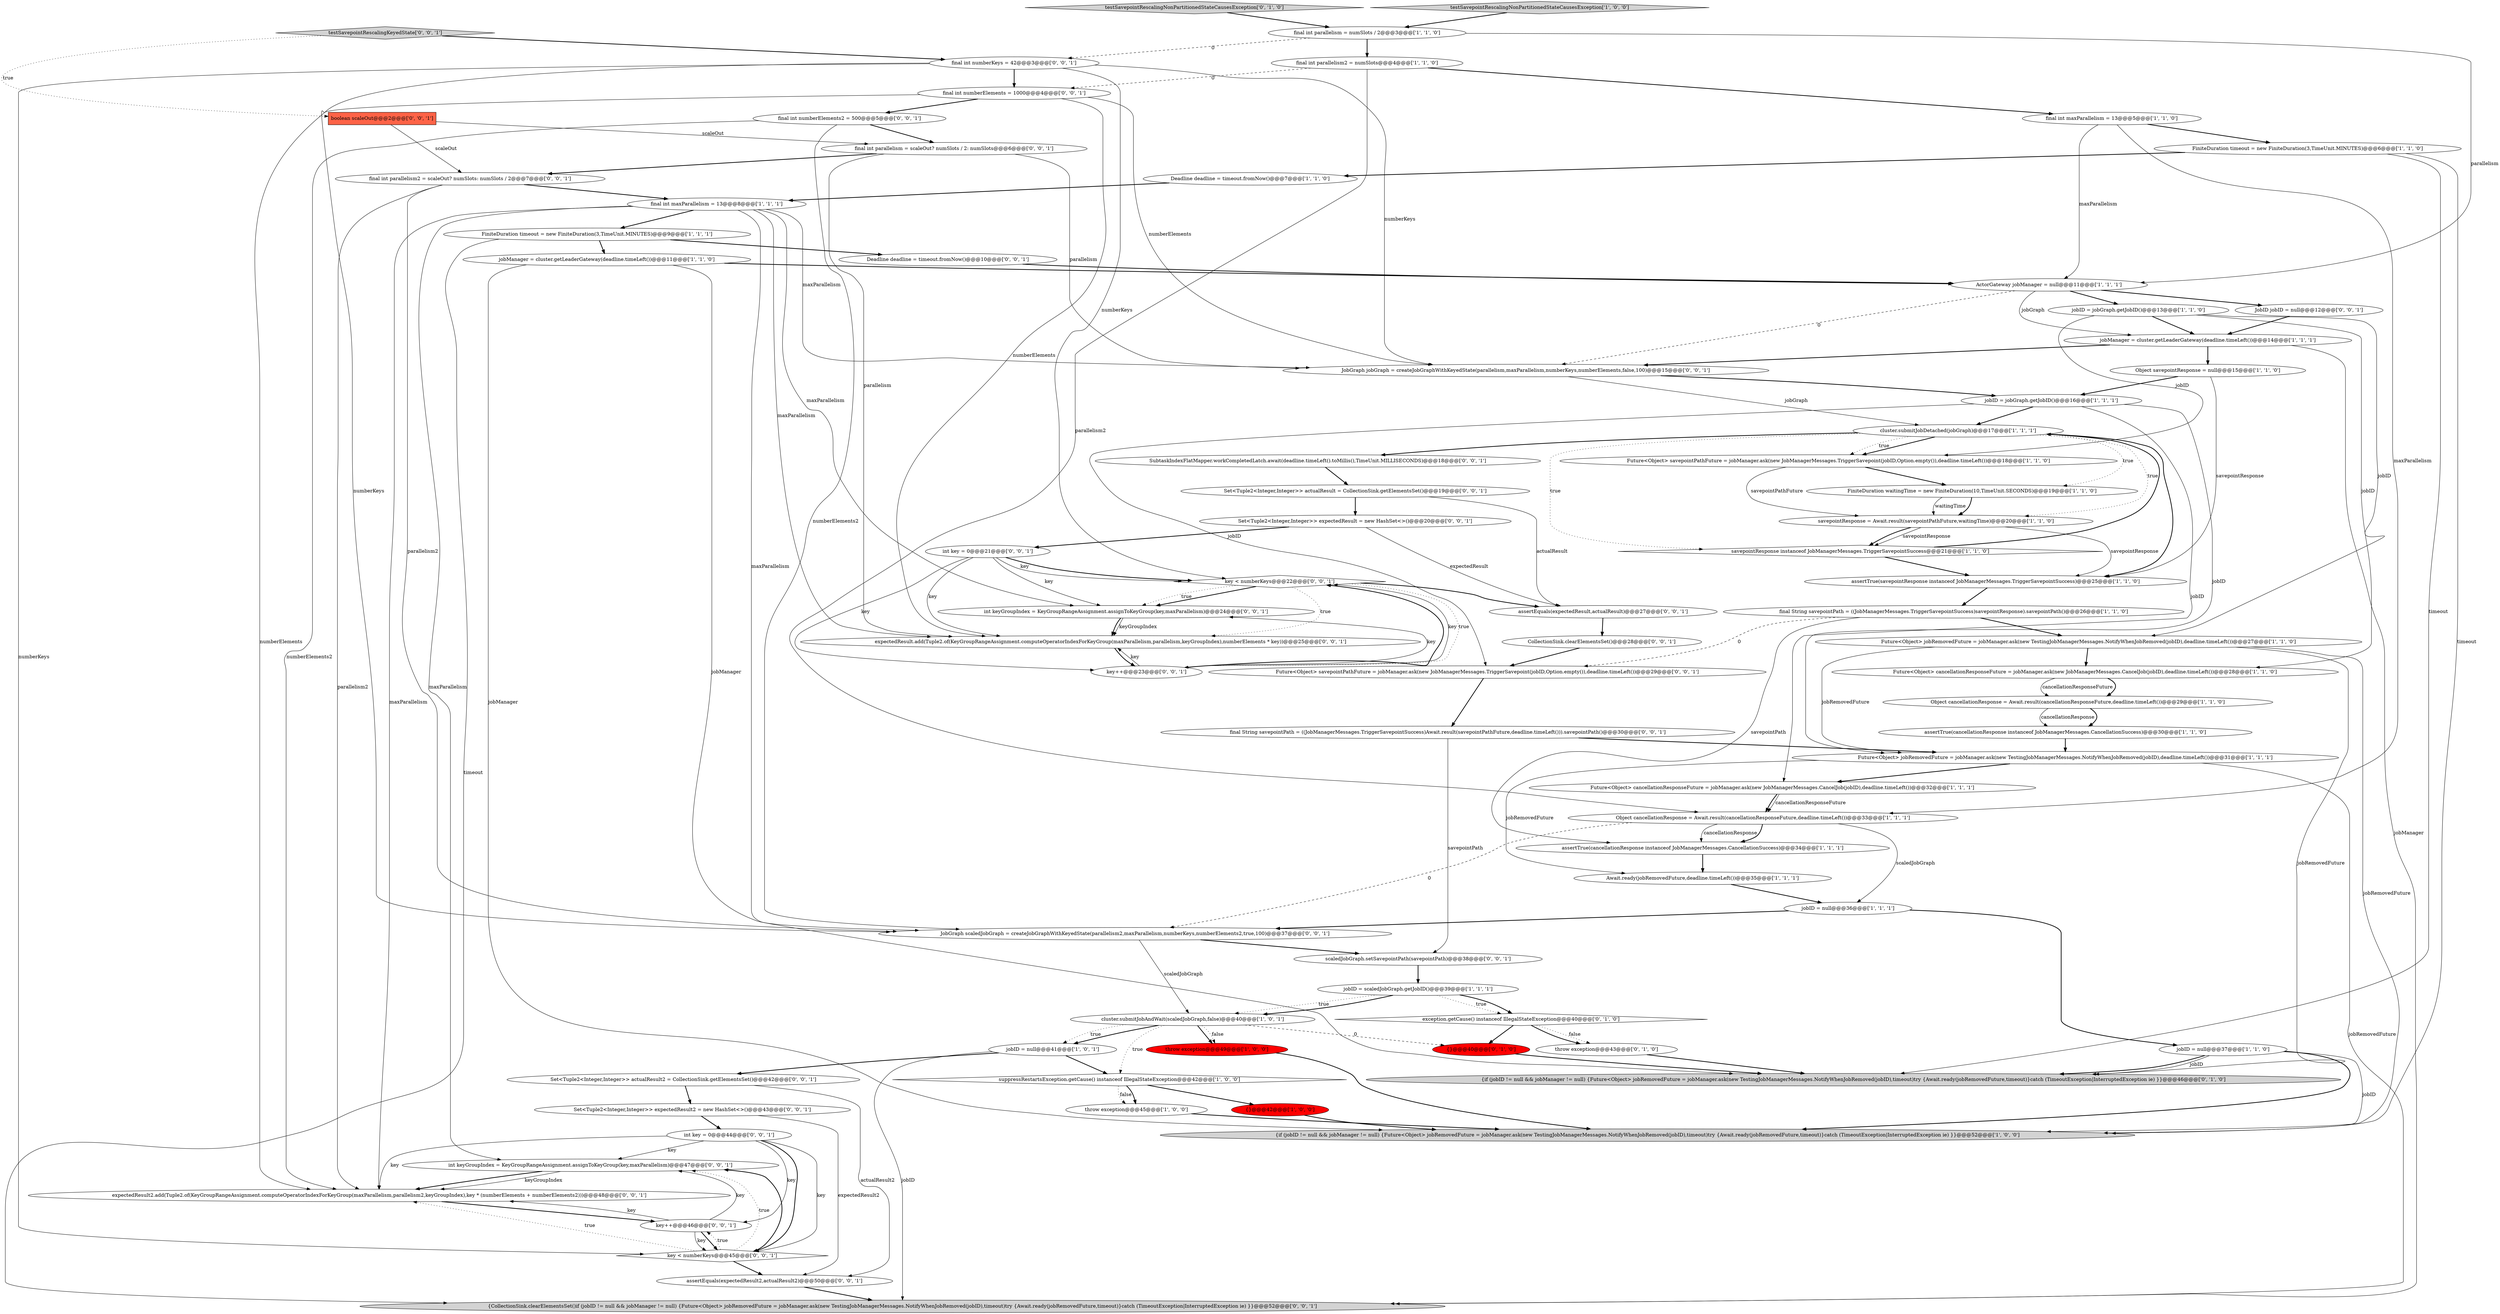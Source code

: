digraph {
45 [style = filled, label = "int keyGroupIndex = KeyGroupRangeAssignment.assignToKeyGroup(key,maxParallelism)@@@47@@@['0', '0', '1']", fillcolor = white, shape = ellipse image = "AAA0AAABBB3BBB"];
47 [style = filled, label = "Set<Tuple2<Integer,Integer>> expectedResult2 = new HashSet<>()@@@43@@@['0', '0', '1']", fillcolor = white, shape = ellipse image = "AAA0AAABBB3BBB"];
51 [style = filled, label = "assertEquals(expectedResult2,actualResult2)@@@50@@@['0', '0', '1']", fillcolor = white, shape = ellipse image = "AAA0AAABBB3BBB"];
54 [style = filled, label = "CollectionSink.clearElementsSet()@@@28@@@['0', '0', '1']", fillcolor = white, shape = ellipse image = "AAA0AAABBB3BBB"];
27 [style = filled, label = "savepointResponse instanceof JobManagerMessages.TriggerSavepointSuccess@@@21@@@['1', '1', '0']", fillcolor = white, shape = diamond image = "AAA0AAABBB1BBB"];
75 [style = filled, label = "assertEquals(expectedResult,actualResult)@@@27@@@['0', '0', '1']", fillcolor = white, shape = ellipse image = "AAA0AAABBB3BBB"];
76 [style = filled, label = "key < numberKeys@@@22@@@['0', '0', '1']", fillcolor = white, shape = diamond image = "AAA0AAABBB3BBB"];
43 [style = filled, label = "throw exception@@@43@@@['0', '1', '0']", fillcolor = white, shape = ellipse image = "AAA0AAABBB2BBB"];
53 [style = filled, label = "final int parallelism = scaleOut? numSlots / 2: numSlots@@@6@@@['0', '0', '1']", fillcolor = white, shape = ellipse image = "AAA0AAABBB3BBB"];
6 [style = filled, label = "jobManager = cluster.getLeaderGateway(deadline.timeLeft())@@@14@@@['1', '1', '1']", fillcolor = white, shape = ellipse image = "AAA0AAABBB1BBB"];
48 [style = filled, label = "Set<Tuple2<Integer,Integer>> expectedResult = new HashSet<>()@@@20@@@['0', '0', '1']", fillcolor = white, shape = ellipse image = "AAA0AAABBB3BBB"];
58 [style = filled, label = "final int numberElements = 1000@@@4@@@['0', '0', '1']", fillcolor = white, shape = ellipse image = "AAA0AAABBB3BBB"];
60 [style = filled, label = "int keyGroupIndex = KeyGroupRangeAssignment.assignToKeyGroup(key,maxParallelism)@@@24@@@['0', '0', '1']", fillcolor = white, shape = ellipse image = "AAA0AAABBB3BBB"];
11 [style = filled, label = "final int parallelism2 = numSlots@@@4@@@['1', '1', '0']", fillcolor = white, shape = ellipse image = "AAA0AAABBB1BBB"];
17 [style = filled, label = "final int maxParallelism = 13@@@5@@@['1', '1', '0']", fillcolor = white, shape = ellipse image = "AAA0AAABBB1BBB"];
38 [style = filled, label = "Object savepointResponse = null@@@15@@@['1', '1', '0']", fillcolor = white, shape = ellipse image = "AAA0AAABBB1BBB"];
46 [style = filled, label = "Set<Tuple2<Integer,Integer>> actualResult2 = CollectionSink.getElementsSet()@@@42@@@['0', '0', '1']", fillcolor = white, shape = ellipse image = "AAA0AAABBB3BBB"];
57 [style = filled, label = "expectedResult.add(Tuple2.of(KeyGroupRangeAssignment.computeOperatorIndexForKeyGroup(maxParallelism,parallelism,keyGroupIndex),numberElements * key))@@@25@@@['0', '0', '1']", fillcolor = white, shape = ellipse image = "AAA0AAABBB3BBB"];
59 [style = filled, label = "Deadline deadline = timeout.fromNow()@@@10@@@['0', '0', '1']", fillcolor = white, shape = ellipse image = "AAA0AAABBB3BBB"];
69 [style = filled, label = "JobGraph scaledJobGraph = createJobGraphWithKeyedState(parallelism2,maxParallelism,numberKeys,numberElements2,true,100)@@@37@@@['0', '0', '1']", fillcolor = white, shape = ellipse image = "AAA0AAABBB3BBB"];
5 [style = filled, label = "Deadline deadline = timeout.fromNow()@@@7@@@['1', '1', '0']", fillcolor = white, shape = ellipse image = "AAA0AAABBB1BBB"];
0 [style = filled, label = "final int maxParallelism = 13@@@8@@@['1', '1', '1']", fillcolor = white, shape = ellipse image = "AAA0AAABBB1BBB"];
61 [style = filled, label = "key < numberKeys@@@45@@@['0', '0', '1']", fillcolor = white, shape = diamond image = "AAA0AAABBB3BBB"];
36 [style = filled, label = "Future<Object> cancellationResponseFuture = jobManager.ask(new JobManagerMessages.CancelJob(jobID),deadline.timeLeft())@@@28@@@['1', '1', '0']", fillcolor = white, shape = ellipse image = "AAA0AAABBB1BBB"];
15 [style = filled, label = "jobID = null@@@36@@@['1', '1', '1']", fillcolor = white, shape = ellipse image = "AAA0AAABBB1BBB"];
12 [style = filled, label = "jobManager = cluster.getLeaderGateway(deadline.timeLeft())@@@11@@@['1', '1', '0']", fillcolor = white, shape = ellipse image = "AAA0AAABBB1BBB"];
24 [style = filled, label = "final String savepointPath = ((JobManagerMessages.TriggerSavepointSuccess)savepointResponse).savepointPath()@@@26@@@['1', '1', '0']", fillcolor = white, shape = ellipse image = "AAA0AAABBB1BBB"];
41 [style = filled, label = "testSavepointRescalingNonPartitionedStateCausesException['0', '1', '0']", fillcolor = lightgray, shape = diamond image = "AAA0AAABBB2BBB"];
32 [style = filled, label = "throw exception@@@49@@@['1', '0', '0']", fillcolor = red, shape = ellipse image = "AAA1AAABBB1BBB"];
72 [style = filled, label = "final int numberKeys = 42@@@3@@@['0', '0', '1']", fillcolor = white, shape = ellipse image = "AAA0AAABBB3BBB"];
4 [style = filled, label = "ActorGateway jobManager = null@@@11@@@['1', '1', '1']", fillcolor = white, shape = ellipse image = "AAA0AAABBB1BBB"];
8 [style = filled, label = "assertTrue(savepointResponse instanceof JobManagerMessages.TriggerSavepointSuccess)@@@25@@@['1', '1', '0']", fillcolor = white, shape = ellipse image = "AAA0AAABBB1BBB"];
37 [style = filled, label = "assertTrue(cancellationResponse instanceof JobManagerMessages.CancellationSuccess)@@@34@@@['1', '1', '1']", fillcolor = white, shape = ellipse image = "AAA0AAABBB1BBB"];
68 [style = filled, label = "int key = 0@@@21@@@['0', '0', '1']", fillcolor = white, shape = ellipse image = "AAA0AAABBB3BBB"];
40 [style = filled, label = "exception.getCause() instanceof IllegalStateException@@@40@@@['0', '1', '0']", fillcolor = white, shape = diamond image = "AAA0AAABBB2BBB"];
14 [style = filled, label = "jobID = jobGraph.getJobID()@@@16@@@['1', '1', '1']", fillcolor = white, shape = ellipse image = "AAA0AAABBB1BBB"];
13 [style = filled, label = "{if (jobID != null && jobManager != null) {Future<Object> jobRemovedFuture = jobManager.ask(new TestingJobManagerMessages.NotifyWhenJobRemoved(jobID),timeout)try {Await.ready(jobRemovedFuture,timeout)}catch (TimeoutException|InterruptedException ie) }}@@@52@@@['1', '0', '0']", fillcolor = lightgray, shape = ellipse image = "AAA0AAABBB1BBB"];
31 [style = filled, label = "Future<Object> cancellationResponseFuture = jobManager.ask(new JobManagerMessages.CancelJob(jobID),deadline.timeLeft())@@@32@@@['1', '1', '1']", fillcolor = white, shape = ellipse image = "AAA0AAABBB1BBB"];
52 [style = filled, label = "boolean scaleOut@@@2@@@['0', '0', '1']", fillcolor = tomato, shape = box image = "AAA0AAABBB3BBB"];
67 [style = filled, label = "testSavepointRescalingKeyedState['0', '0', '1']", fillcolor = lightgray, shape = diamond image = "AAA0AAABBB3BBB"];
33 [style = filled, label = "{}@@@42@@@['1', '0', '0']", fillcolor = red, shape = ellipse image = "AAA1AAABBB1BBB"];
18 [style = filled, label = "jobID = null@@@37@@@['1', '1', '0']", fillcolor = white, shape = ellipse image = "AAA0AAABBB1BBB"];
49 [style = filled, label = "JobGraph jobGraph = createJobGraphWithKeyedState(parallelism,maxParallelism,numberKeys,numberElements,false,100)@@@15@@@['0', '0', '1']", fillcolor = white, shape = ellipse image = "AAA0AAABBB3BBB"];
74 [style = filled, label = "SubtaskIndexFlatMapper.workCompletedLatch.await(deadline.timeLeft().toMillis(),TimeUnit.MILLISECONDS)@@@18@@@['0', '0', '1']", fillcolor = white, shape = ellipse image = "AAA0AAABBB3BBB"];
77 [style = filled, label = "final int numberElements2 = 500@@@5@@@['0', '0', '1']", fillcolor = white, shape = ellipse image = "AAA0AAABBB3BBB"];
26 [style = filled, label = "throw exception@@@45@@@['1', '0', '0']", fillcolor = white, shape = ellipse image = "AAA0AAABBB1BBB"];
62 [style = filled, label = "key++@@@23@@@['0', '0', '1']", fillcolor = white, shape = ellipse image = "AAA0AAABBB3BBB"];
73 [style = filled, label = "{CollectionSink.clearElementsSet()if (jobID != null && jobManager != null) {Future<Object> jobRemovedFuture = jobManager.ask(new TestingJobManagerMessages.NotifyWhenJobRemoved(jobID),timeout)try {Await.ready(jobRemovedFuture,timeout)}catch (TimeoutException|InterruptedException ie) }}@@@52@@@['0', '0', '1']", fillcolor = lightgray, shape = ellipse image = "AAA0AAABBB3BBB"];
9 [style = filled, label = "jobID = null@@@41@@@['1', '0', '1']", fillcolor = white, shape = ellipse image = "AAA0AAABBB1BBB"];
39 [style = filled, label = "Object cancellationResponse = Await.result(cancellationResponseFuture,deadline.timeLeft())@@@33@@@['1', '1', '1']", fillcolor = white, shape = ellipse image = "AAA0AAABBB1BBB"];
16 [style = filled, label = "Object cancellationResponse = Await.result(cancellationResponseFuture,deadline.timeLeft())@@@29@@@['1', '1', '0']", fillcolor = white, shape = ellipse image = "AAA0AAABBB1BBB"];
64 [style = filled, label = "Set<Tuple2<Integer,Integer>> actualResult = CollectionSink.getElementsSet()@@@19@@@['0', '0', '1']", fillcolor = white, shape = ellipse image = "AAA0AAABBB3BBB"];
10 [style = filled, label = "testSavepointRescalingNonPartitionedStateCausesException['1', '0', '0']", fillcolor = lightgray, shape = diamond image = "AAA0AAABBB1BBB"];
3 [style = filled, label = "assertTrue(cancellationResponse instanceof JobManagerMessages.CancellationSuccess)@@@30@@@['1', '1', '0']", fillcolor = white, shape = ellipse image = "AAA0AAABBB1BBB"];
21 [style = filled, label = "Future<Object> jobRemovedFuture = jobManager.ask(new TestingJobManagerMessages.NotifyWhenJobRemoved(jobID),deadline.timeLeft())@@@31@@@['1', '1', '1']", fillcolor = white, shape = ellipse image = "AAA0AAABBB1BBB"];
34 [style = filled, label = "Future<Object> jobRemovedFuture = jobManager.ask(new TestingJobManagerMessages.NotifyWhenJobRemoved(jobID),deadline.timeLeft())@@@27@@@['1', '1', '0']", fillcolor = white, shape = ellipse image = "AAA0AAABBB1BBB"];
63 [style = filled, label = "scaledJobGraph.setSavepointPath(savepointPath)@@@38@@@['0', '0', '1']", fillcolor = white, shape = ellipse image = "AAA0AAABBB3BBB"];
7 [style = filled, label = "savepointResponse = Await.result(savepointPathFuture,waitingTime)@@@20@@@['1', '1', '0']", fillcolor = white, shape = ellipse image = "AAA0AAABBB1BBB"];
42 [style = filled, label = "{}@@@40@@@['0', '1', '0']", fillcolor = red, shape = ellipse image = "AAA1AAABBB2BBB"];
22 [style = filled, label = "Future<Object> savepointPathFuture = jobManager.ask(new JobManagerMessages.TriggerSavepoint(jobID,Option.empty()),deadline.timeLeft())@@@18@@@['1', '1', '0']", fillcolor = white, shape = ellipse image = "AAA0AAABBB1BBB"];
71 [style = filled, label = "int key = 0@@@44@@@['0', '0', '1']", fillcolor = white, shape = ellipse image = "AAA0AAABBB3BBB"];
50 [style = filled, label = "final int parallelism2 = scaleOut? numSlots: numSlots / 2@@@7@@@['0', '0', '1']", fillcolor = white, shape = ellipse image = "AAA0AAABBB3BBB"];
56 [style = filled, label = "expectedResult2.add(Tuple2.of(KeyGroupRangeAssignment.computeOperatorIndexForKeyGroup(maxParallelism,parallelism2,keyGroupIndex),key * (numberElements + numberElements2)))@@@48@@@['0', '0', '1']", fillcolor = white, shape = ellipse image = "AAA0AAABBB3BBB"];
28 [style = filled, label = "FiniteDuration timeout = new FiniteDuration(3,TimeUnit.MINUTES)@@@9@@@['1', '1', '1']", fillcolor = white, shape = ellipse image = "AAA0AAABBB1BBB"];
29 [style = filled, label = "FiniteDuration timeout = new FiniteDuration(3,TimeUnit.MINUTES)@@@6@@@['1', '1', '0']", fillcolor = white, shape = ellipse image = "AAA0AAABBB1BBB"];
19 [style = filled, label = "suppressRestartsException.getCause() instanceof IllegalStateException@@@42@@@['1', '0', '0']", fillcolor = white, shape = diamond image = "AAA0AAABBB1BBB"];
30 [style = filled, label = "cluster.submitJobDetached(jobGraph)@@@17@@@['1', '1', '1']", fillcolor = white, shape = ellipse image = "AAA0AAABBB1BBB"];
2 [style = filled, label = "jobID = jobGraph.getJobID()@@@13@@@['1', '1', '0']", fillcolor = white, shape = ellipse image = "AAA0AAABBB1BBB"];
44 [style = filled, label = "{if (jobID != null && jobManager != null) {Future<Object> jobRemovedFuture = jobManager.ask(new TestingJobManagerMessages.NotifyWhenJobRemoved(jobID),timeout)try {Await.ready(jobRemovedFuture,timeout)}catch (TimeoutException|InterruptedException ie) }}@@@46@@@['0', '1', '0']", fillcolor = lightgray, shape = ellipse image = "AAA0AAABBB2BBB"];
1 [style = filled, label = "final int parallelism = numSlots / 2@@@3@@@['1', '1', '0']", fillcolor = white, shape = ellipse image = "AAA0AAABBB1BBB"];
20 [style = filled, label = "jobID = scaledJobGraph.getJobID()@@@39@@@['1', '1', '1']", fillcolor = white, shape = ellipse image = "AAA0AAABBB1BBB"];
70 [style = filled, label = "JobID jobID = null@@@12@@@['0', '0', '1']", fillcolor = white, shape = ellipse image = "AAA0AAABBB3BBB"];
55 [style = filled, label = "Future<Object> savepointPathFuture = jobManager.ask(new JobManagerMessages.TriggerSavepoint(jobID,Option.empty()),deadline.timeLeft())@@@29@@@['0', '0', '1']", fillcolor = white, shape = ellipse image = "AAA0AAABBB3BBB"];
66 [style = filled, label = "key++@@@46@@@['0', '0', '1']", fillcolor = white, shape = ellipse image = "AAA0AAABBB3BBB"];
35 [style = filled, label = "cluster.submitJobAndWait(scaledJobGraph,false)@@@40@@@['1', '0', '1']", fillcolor = white, shape = ellipse image = "AAA0AAABBB1BBB"];
25 [style = filled, label = "Await.ready(jobRemovedFuture,deadline.timeLeft())@@@35@@@['1', '1', '1']", fillcolor = white, shape = ellipse image = "AAA0AAABBB1BBB"];
23 [style = filled, label = "FiniteDuration waitingTime = new FiniteDuration(10,TimeUnit.SECONDS)@@@19@@@['1', '1', '0']", fillcolor = white, shape = ellipse image = "AAA0AAABBB1BBB"];
65 [style = filled, label = "final String savepointPath = ((JobManagerMessages.TriggerSavepointSuccess)Await.result(savepointPathFuture,deadline.timeLeft())).savepointPath()@@@30@@@['0', '0', '1']", fillcolor = white, shape = ellipse image = "AAA0AAABBB3BBB"];
54->55 [style = bold, label=""];
61->45 [style = bold, label=""];
0->49 [style = solid, label="maxParallelism"];
29->5 [style = bold, label=""];
38->8 [style = solid, label="savepointResponse"];
19->26 [style = dotted, label="false"];
57->62 [style = bold, label=""];
2->6 [style = bold, label=""];
67->52 [style = dotted, label="true"];
49->14 [style = bold, label=""];
71->56 [style = solid, label="key"];
39->37 [style = solid, label="cancellationResponse"];
62->76 [style = bold, label=""];
63->20 [style = bold, label=""];
24->34 [style = bold, label=""];
69->35 [style = solid, label="scaledJobGraph"];
40->43 [style = dotted, label="false"];
35->19 [style = dotted, label="true"];
29->44 [style = solid, label="timeout"];
20->40 [style = dotted, label="true"];
12->44 [style = solid, label="jobManager"];
18->13 [style = solid, label="jobID"];
64->75 [style = solid, label="actualResult"];
34->13 [style = solid, label="jobRemovedFuture"];
17->4 [style = solid, label="maxParallelism"];
18->44 [style = bold, label=""];
76->60 [style = bold, label=""];
21->31 [style = bold, label=""];
42->44 [style = bold, label=""];
62->57 [style = solid, label="key"];
5->0 [style = bold, label=""];
50->69 [style = solid, label="parallelism2"];
6->73 [style = solid, label="jobManager"];
25->15 [style = bold, label=""];
72->76 [style = solid, label="numberKeys"];
58->56 [style = solid, label="numberElements"];
30->8 [style = bold, label=""];
35->32 [style = dotted, label="false"];
52->53 [style = solid, label="scaleOut"];
0->57 [style = solid, label="maxParallelism"];
43->44 [style = bold, label=""];
72->69 [style = solid, label="numberKeys"];
58->57 [style = solid, label="numberElements"];
39->15 [style = solid, label="scaledJobGraph"];
76->75 [style = bold, label=""];
21->73 [style = solid, label="jobRemovedFuture"];
0->45 [style = solid, label="maxParallelism"];
16->3 [style = bold, label=""];
0->69 [style = solid, label="maxParallelism"];
53->57 [style = solid, label="parallelism"];
34->44 [style = solid, label="jobRemovedFuture"];
14->30 [style = bold, label=""];
30->7 [style = dotted, label="true"];
68->76 [style = bold, label=""];
4->6 [style = solid, label="jobGraph"];
16->3 [style = solid, label="cancellationResponse"];
14->55 [style = solid, label="jobID"];
27->30 [style = bold, label=""];
45->56 [style = solid, label="keyGroupIndex"];
72->61 [style = solid, label="numberKeys"];
59->4 [style = bold, label=""];
6->49 [style = bold, label=""];
4->49 [style = dashed, label="0"];
4->2 [style = bold, label=""];
24->55 [style = dashed, label="0"];
22->23 [style = bold, label=""];
33->13 [style = bold, label=""];
26->13 [style = bold, label=""];
1->11 [style = bold, label=""];
71->45 [style = solid, label="key"];
71->61 [style = bold, label=""];
49->30 [style = solid, label="jobGraph"];
61->66 [style = dotted, label="true"];
6->38 [style = bold, label=""];
60->57 [style = bold, label=""];
55->65 [style = bold, label=""];
11->58 [style = dashed, label="0"];
0->56 [style = solid, label="maxParallelism"];
19->26 [style = bold, label=""];
34->36 [style = bold, label=""];
62->60 [style = solid, label="key"];
30->23 [style = dotted, label="true"];
11->39 [style = solid, label="parallelism2"];
36->16 [style = bold, label=""];
45->56 [style = bold, label=""];
11->17 [style = bold, label=""];
66->61 [style = bold, label=""];
51->73 [style = bold, label=""];
23->7 [style = bold, label=""];
18->44 [style = solid, label="jobID"];
9->73 [style = solid, label="jobID"];
77->56 [style = solid, label="numberElements2"];
34->21 [style = solid, label="jobRemovedFuture"];
10->1 [style = bold, label=""];
28->59 [style = bold, label=""];
27->8 [style = bold, label=""];
28->73 [style = solid, label="timeout"];
7->8 [style = solid, label="savepointResponse"];
2->36 [style = solid, label="jobID"];
17->39 [style = solid, label="maxParallelism"];
8->24 [style = bold, label=""];
39->37 [style = bold, label=""];
19->33 [style = bold, label=""];
20->35 [style = dotted, label="true"];
77->69 [style = solid, label="numberElements2"];
68->62 [style = solid, label="key"];
68->57 [style = solid, label="key"];
35->9 [style = bold, label=""];
35->42 [style = dashed, label="0"];
61->56 [style = dotted, label="true"];
37->25 [style = bold, label=""];
76->60 [style = dotted, label="true"];
9->46 [style = bold, label=""];
70->6 [style = bold, label=""];
35->32 [style = bold, label=""];
36->16 [style = solid, label="cancellationResponseFuture"];
14->21 [style = solid, label="jobID"];
14->31 [style = solid, label="jobID"];
66->56 [style = solid, label="key"];
28->12 [style = bold, label=""];
56->66 [style = bold, label=""];
23->7 [style = solid, label="waitingTime"];
67->72 [style = bold, label=""];
58->49 [style = solid, label="numberElements"];
65->21 [style = bold, label=""];
71->66 [style = solid, label="key"];
77->53 [style = bold, label=""];
53->50 [style = bold, label=""];
24->37 [style = solid, label="savepointPath"];
21->25 [style = solid, label="jobRemovedFuture"];
50->0 [style = bold, label=""];
50->56 [style = solid, label="parallelism2"];
1->72 [style = dashed, label="0"];
60->57 [style = solid, label="keyGroupIndex"];
48->68 [style = bold, label=""];
22->7 [style = solid, label="savepointPathFuture"];
9->19 [style = bold, label=""];
0->60 [style = solid, label="maxParallelism"];
3->21 [style = bold, label=""];
1->4 [style = solid, label="parallelism"];
31->39 [style = bold, label=""];
40->43 [style = bold, label=""];
66->61 [style = solid, label="key"];
76->57 [style = dotted, label="true"];
75->54 [style = bold, label=""];
31->39 [style = solid, label="cancellationResponseFuture"];
30->74 [style = bold, label=""];
4->70 [style = bold, label=""];
61->51 [style = bold, label=""];
30->22 [style = bold, label=""];
58->77 [style = bold, label=""];
15->69 [style = bold, label=""];
30->27 [style = dotted, label="true"];
71->61 [style = solid, label="key"];
62->76 [style = solid, label="key"];
29->13 [style = solid, label="timeout"];
35->9 [style = dotted, label="true"];
74->64 [style = bold, label=""];
52->50 [style = solid, label="scaleOut"];
47->51 [style = solid, label="expectedResult2"];
72->49 [style = solid, label="numberKeys"];
41->1 [style = bold, label=""];
46->47 [style = bold, label=""];
7->27 [style = solid, label="savepointResponse"];
15->18 [style = bold, label=""];
38->14 [style = bold, label=""];
47->71 [style = bold, label=""];
2->34 [style = solid, label="jobID"];
48->75 [style = solid, label="expectedResult"];
20->40 [style = bold, label=""];
12->13 [style = solid, label="jobManager"];
65->63 [style = solid, label="savepointPath"];
12->4 [style = bold, label=""];
53->49 [style = solid, label="parallelism"];
72->58 [style = bold, label=""];
2->22 [style = solid, label="jobID"];
18->13 [style = bold, label=""];
7->27 [style = bold, label=""];
61->45 [style = dotted, label="true"];
39->69 [style = dashed, label="0"];
20->35 [style = bold, label=""];
32->13 [style = bold, label=""];
17->29 [style = bold, label=""];
46->51 [style = solid, label="actualResult2"];
30->22 [style = dotted, label="true"];
40->42 [style = bold, label=""];
69->63 [style = bold, label=""];
68->76 [style = solid, label="key"];
64->48 [style = bold, label=""];
0->28 [style = bold, label=""];
76->62 [style = dotted, label="true"];
66->45 [style = solid, label="key"];
68->60 [style = solid, label="key"];
}

